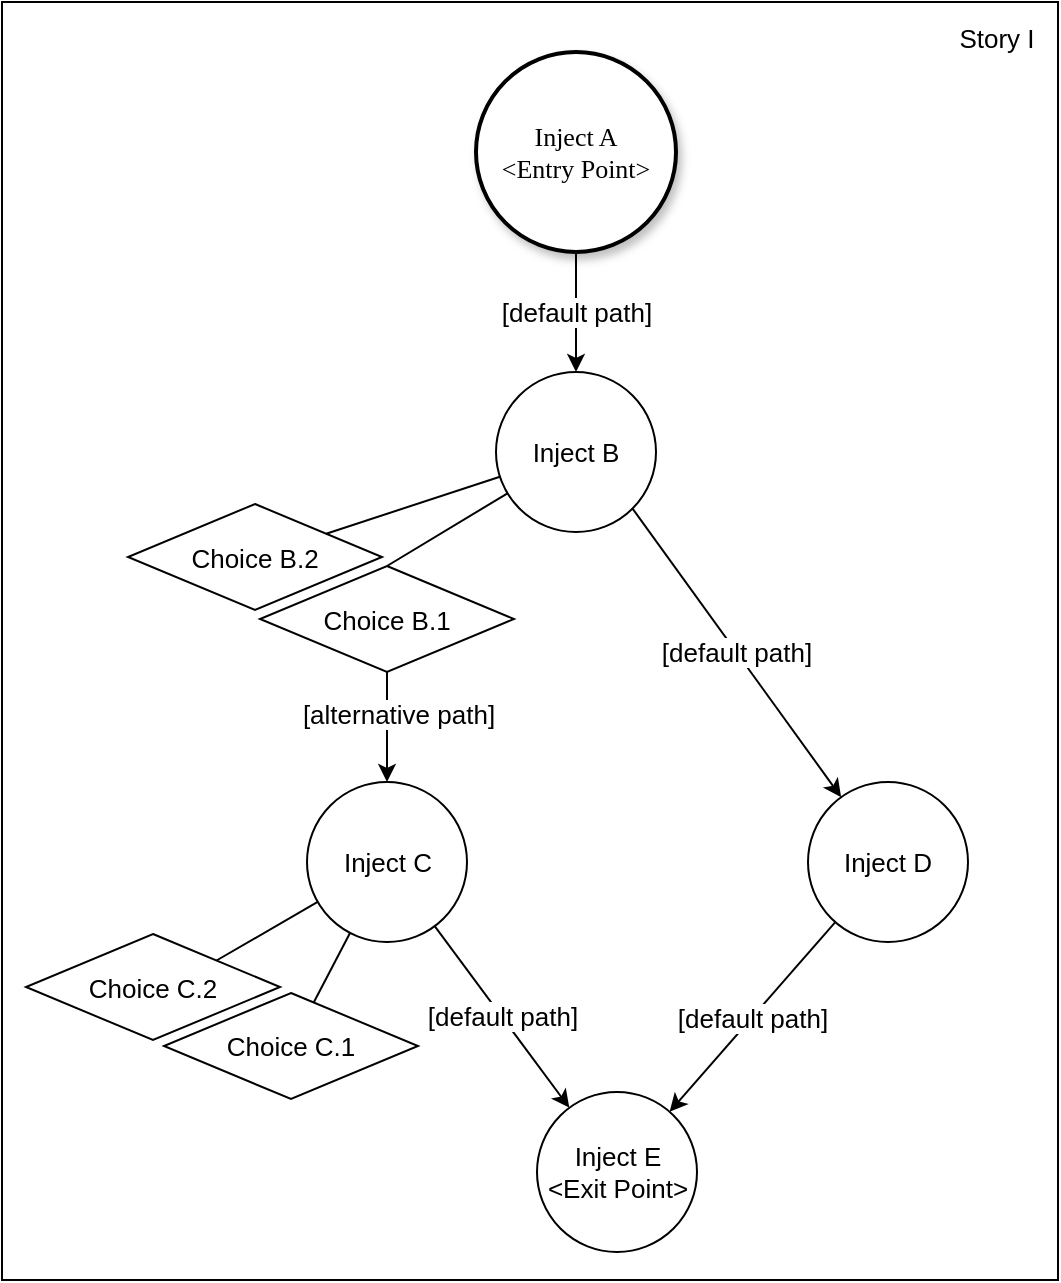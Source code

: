 <mxfile version="14.9.6" type="device" pages="4"><diagram name="Story 1" id="ad52d381-51e7-2e0d-a935-2d0ddd2fd229"><mxGraphModel dx="1185" dy="685" grid="0" gridSize="10" guides="1" tooltips="1" connect="1" arrows="1" fold="1" page="1" pageScale="1" pageWidth="1100" pageHeight="850" background="#ffffff" math="0" shadow="0"><root><mxCell id="0"/><mxCell id="1" parent="0"/><mxCell id="bm_GBEUPmZ6961dPEI18-9" value="" style="rounded=0;whiteSpace=wrap;html=1;fontSize=13;" vertex="1" parent="1"><mxGeometry x="191" y="84" width="528" height="639" as="geometry"/></mxCell><mxCell id="2c924340bb9dbf6c-4" value="Inject A&lt;br style=&quot;font-size: 13px;&quot;&gt;&amp;lt;Entry Point&amp;gt;" style="ellipse;whiteSpace=wrap;html=1;rounded=1;shadow=1;comic=0;labelBackgroundColor=none;strokeWidth=2;fontFamily=Verdana;fontSize=13;align=center;" parent="1" vertex="1"><mxGeometry x="428" y="109" width="100" height="100" as="geometry"/></mxCell><mxCell id="fDs7GfV97UOI4Dj6ymD_-7" value="[alternative path]" style="rounded=0;orthogonalLoop=1;jettySize=auto;html=1;entryX=0.5;entryY=0;entryDx=0;entryDy=0;startArrow=none;fontSize=13;" parent="1" source="fDs7GfV97UOI4Dj6ymD_-23" target="fDs7GfV97UOI4Dj6ymD_-6" edge="1"><mxGeometry x="-0.247" y="5" relative="1" as="geometry"><mxPoint as="offset"/></mxGeometry></mxCell><mxCell id="fDs7GfV97UOI4Dj6ymD_-15" value="[default path]" style="edgeStyle=none;rounded=0;orthogonalLoop=1;jettySize=auto;html=1;startArrow=none;exitX=1;exitY=1;exitDx=0;exitDy=0;fontSize=13;" parent="1" source="fDs7GfV97UOI4Dj6ymD_-1" target="fDs7GfV97UOI4Dj6ymD_-14" edge="1"><mxGeometry relative="1" as="geometry"/></mxCell><mxCell id="fDs7GfV97UOI4Dj6ymD_-1" value="Inject B" style="ellipse;whiteSpace=wrap;html=1;aspect=fixed;fontSize=13;" parent="1" vertex="1"><mxGeometry x="438" y="269" width="80" height="80" as="geometry"/></mxCell><mxCell id="fDs7GfV97UOI4Dj6ymD_-3" value="[default path]" style="endArrow=classic;html=1;entryX=0.5;entryY=0;entryDx=0;entryDy=0;startArrow=none;exitX=0.5;exitY=1;exitDx=0;exitDy=0;fontSize=13;" parent="1" source="2c924340bb9dbf6c-4" target="fDs7GfV97UOI4Dj6ymD_-1" edge="1"><mxGeometry width="50" height="50" relative="1" as="geometry"><mxPoint x="562.205" y="432.168" as="sourcePoint"/><mxPoint x="824" y="387" as="targetPoint"/></mxGeometry></mxCell><mxCell id="fDs7GfV97UOI4Dj6ymD_-5" value="Inject E&lt;br style=&quot;font-size: 13px;&quot;&gt;&amp;lt;Exit Point&amp;gt;" style="ellipse;whiteSpace=wrap;html=1;aspect=fixed;fontSize=13;" parent="1" vertex="1"><mxGeometry x="458.5" y="629" width="80" height="80" as="geometry"/></mxCell><mxCell id="bm_GBEUPmZ6961dPEI18-4" value="[default path]" style="edgeStyle=none;rounded=0;orthogonalLoop=1;jettySize=auto;html=1;fontSize=13;" edge="1" parent="1" source="fDs7GfV97UOI4Dj6ymD_-6" target="fDs7GfV97UOI4Dj6ymD_-5"><mxGeometry relative="1" as="geometry"/></mxCell><mxCell id="fDs7GfV97UOI4Dj6ymD_-6" value="Inject C" style="ellipse;whiteSpace=wrap;html=1;aspect=fixed;fontSize=13;" parent="1" vertex="1"><mxGeometry x="343.5" y="474" width="80" height="80" as="geometry"/></mxCell><mxCell id="bm_GBEUPmZ6961dPEI18-3" value="[default path]" style="edgeStyle=none;rounded=0;orthogonalLoop=1;jettySize=auto;html=1;fontSize=13;" edge="1" parent="1" source="fDs7GfV97UOI4Dj6ymD_-14" target="fDs7GfV97UOI4Dj6ymD_-5"><mxGeometry relative="1" as="geometry"/></mxCell><mxCell id="fDs7GfV97UOI4Dj6ymD_-14" value="Inject D" style="ellipse;whiteSpace=wrap;html=1;aspect=fixed;fontSize=13;" parent="1" vertex="1"><mxGeometry x="594" y="474" width="80" height="80" as="geometry"/></mxCell><mxCell id="fDs7GfV97UOI4Dj6ymD_-23" value="Choice B.1" style="rhombus;whiteSpace=wrap;html=1;fontSize=13;" parent="1" vertex="1"><mxGeometry x="320" y="366" width="127" height="53" as="geometry"/></mxCell><mxCell id="fDs7GfV97UOI4Dj6ymD_-24" value="" style="rounded=0;orthogonalLoop=1;jettySize=auto;html=1;entryX=0.5;entryY=0;entryDx=0;entryDy=0;endArrow=none;fontSize=13;" parent="1" source="fDs7GfV97UOI4Dj6ymD_-1" target="fDs7GfV97UOI4Dj6ymD_-23" edge="1"><mxGeometry relative="1" as="geometry"><mxPoint x="668.551" y="411.845" as="sourcePoint"/><mxPoint x="754" y="362" as="targetPoint"/></mxGeometry></mxCell><mxCell id="fDs7GfV97UOI4Dj6ymD_-25" value="Choice B.2" style="rhombus;whiteSpace=wrap;html=1;fontSize=13;" parent="1" vertex="1"><mxGeometry x="254" y="335" width="127" height="53" as="geometry"/></mxCell><mxCell id="fDs7GfV97UOI4Dj6ymD_-26" value="" style="edgeStyle=none;rounded=0;orthogonalLoop=1;jettySize=auto;html=1;endArrow=none;fontSize=13;" parent="1" source="fDs7GfV97UOI4Dj6ymD_-1" target="fDs7GfV97UOI4Dj6ymD_-25" edge="1"><mxGeometry relative="1" as="geometry"><mxPoint x="671.563" y="445.747" as="sourcePoint"/><mxPoint x="828.441" y="503.239" as="targetPoint"/></mxGeometry></mxCell><mxCell id="fDs7GfV97UOI4Dj6ymD_-27" value="Choice C.1" style="rhombus;whiteSpace=wrap;html=1;fontSize=13;" parent="1" vertex="1"><mxGeometry x="272" y="579.5" width="127" height="53" as="geometry"/></mxCell><mxCell id="fDs7GfV97UOI4Dj6ymD_-28" value="" style="edgeStyle=none;rounded=0;orthogonalLoop=1;jettySize=auto;html=1;endArrow=none;fontSize=13;" parent="1" source="fDs7GfV97UOI4Dj6ymD_-6" target="fDs7GfV97UOI4Dj6ymD_-27" edge="1"><mxGeometry relative="1" as="geometry"><mxPoint x="903.059" y="367.055" as="sourcePoint"/><mxPoint x="1026.913" y="417.015" as="targetPoint"/></mxGeometry></mxCell><mxCell id="fDs7GfV97UOI4Dj6ymD_-29" value="Choice C.2" style="rhombus;whiteSpace=wrap;html=1;fontSize=13;" parent="1" vertex="1"><mxGeometry x="203" y="550" width="127" height="53" as="geometry"/></mxCell><mxCell id="fDs7GfV97UOI4Dj6ymD_-30" value="" style="edgeStyle=none;rounded=0;orthogonalLoop=1;jettySize=auto;html=1;endArrow=none;entryX=1;entryY=0;entryDx=0;entryDy=0;fontSize=13;" parent="1" source="fDs7GfV97UOI4Dj6ymD_-6" target="fDs7GfV97UOI4Dj6ymD_-29" edge="1"><mxGeometry relative="1" as="geometry"><mxPoint x="903.434" y="502.904" as="sourcePoint"/><mxPoint x="283" y="507" as="targetPoint"/></mxGeometry></mxCell><mxCell id="bm_GBEUPmZ6961dPEI18-10" value="Story I" style="text;html=1;align=center;verticalAlign=middle;resizable=0;points=[];autosize=1;strokeColor=none;fontSize=13;" vertex="1" parent="1"><mxGeometry x="664" y="92" width="48" height="20" as="geometry"/></mxCell></root></mxGraphModel></diagram><diagram id="iQARENUhlVRK62glnFcn" name="Scenario with injects"><mxGraphModel dx="1024" dy="592" grid="1" gridSize="10" guides="1" tooltips="1" connect="1" arrows="1" fold="1" page="1" pageScale="1" pageWidth="827" pageHeight="1169" math="0" shadow="0"><root><mxCell id="bryQw8FlRtEspv4kTHgj-0"/><mxCell id="bryQw8FlRtEspv4kTHgj-1" parent="bryQw8FlRtEspv4kTHgj-0"/><mxCell id="NBiVa0zdDz0V6getnNJr-37" style="edgeStyle=none;rounded=0;orthogonalLoop=1;jettySize=auto;html=1;entryX=1;entryY=0;entryDx=0;entryDy=0;endArrow=none;endFill=0;" parent="bryQw8FlRtEspv4kTHgj-1" source="NBiVa0zdDz0V6getnNJr-20" target="NBiVa0zdDz0V6getnNJr-36" edge="1"><mxGeometry relative="1" as="geometry"/></mxCell><mxCell id="NBiVa0zdDz0V6getnNJr-38" style="edgeStyle=none;rounded=0;orthogonalLoop=1;jettySize=auto;html=1;entryX=0;entryY=0;entryDx=0;entryDy=0;endArrow=none;endFill=0;" parent="bryQw8FlRtEspv4kTHgj-1" source="NBiVa0zdDz0V6getnNJr-20" target="NBiVa0zdDz0V6getnNJr-36" edge="1"><mxGeometry relative="1" as="geometry"/></mxCell><mxCell id="NBiVa0zdDz0V6getnNJr-20" value="Scenario" style="shape=trapezoid;perimeter=trapezoidPerimeter;whiteSpace=wrap;html=1;fixedSize=1;" parent="bryQw8FlRtEspv4kTHgj-1" vertex="1"><mxGeometry x="240" y="420" width="310" height="60" as="geometry"/></mxCell><mxCell id="NBiVa0zdDz0V6getnNJr-32" style="edgeStyle=none;rounded=0;orthogonalLoop=1;jettySize=auto;html=1;entryX=0;entryY=0;entryDx=0;entryDy=0;exitX=0.174;exitY=1.025;exitDx=0;exitDy=0;exitPerimeter=0;endArrow=none;endFill=0;" parent="bryQw8FlRtEspv4kTHgj-1" source="NBiVa0zdDz0V6getnNJr-22" target="NBiVa0zdDz0V6getnNJr-31" edge="1"><mxGeometry relative="1" as="geometry"/></mxCell><mxCell id="NBiVa0zdDz0V6getnNJr-33" style="edgeStyle=none;rounded=0;orthogonalLoop=1;jettySize=auto;html=1;exitX=0.329;exitY=0.981;exitDx=0;exitDy=0;exitPerimeter=0;entryX=1;entryY=0;entryDx=0;entryDy=0;endArrow=none;endFill=0;" parent="bryQw8FlRtEspv4kTHgj-1" source="NBiVa0zdDz0V6getnNJr-22" target="NBiVa0zdDz0V6getnNJr-31" edge="1"><mxGeometry relative="1" as="geometry"/></mxCell><mxCell id="NBiVa0zdDz0V6getnNJr-31" value="" style="swimlane;startSize=0;" parent="bryQw8FlRtEspv4kTHgj-1" vertex="1"><mxGeometry x="13" y="710" width="800" height="260" as="geometry"><mxRectangle x="13" y="710" width="50" height="40" as="alternateBounds"/></mxGeometry></mxCell><mxCell id="NBiVa0zdDz0V6getnNJr-0" value="Inject A&lt;br&gt;&amp;lt;Entry Point&amp;gt;" style="ellipse;whiteSpace=wrap;html=1;rounded=1;shadow=1;comic=0;labelBackgroundColor=none;strokeWidth=2;fontFamily=Verdana;fontSize=12;align=center;" parent="NBiVa0zdDz0V6getnNJr-31" vertex="1"><mxGeometry x="5" y="85" width="100" height="100" as="geometry"/></mxCell><mxCell id="NBiVa0zdDz0V6getnNJr-10" value="Transition 1" style="rhombus;whiteSpace=wrap;html=1;" parent="NBiVa0zdDz0V6getnNJr-31" vertex="1"><mxGeometry x="127" y="109" width="127" height="53" as="geometry"/></mxCell><mxCell id="NBiVa0zdDz0V6getnNJr-3" value="Inject B" style="ellipse;whiteSpace=wrap;html=1;aspect=fixed;" parent="NBiVa0zdDz0V6getnNJr-31" vertex="1"><mxGeometry x="285" y="95" width="80" height="80" as="geometry"/></mxCell><mxCell id="NBiVa0zdDz0V6getnNJr-12" value="Transition 2" style="rhombus;whiteSpace=wrap;html=1;" parent="NBiVa0zdDz0V6getnNJr-31" vertex="1"><mxGeometry x="343" y="28.5" width="127" height="53" as="geometry"/></mxCell><mxCell id="NBiVa0zdDz0V6getnNJr-14" value="Transition 3" style="rhombus;whiteSpace=wrap;html=1;" parent="NBiVa0zdDz0V6getnNJr-31" vertex="1"><mxGeometry x="343" y="193.5" width="127" height="53" as="geometry"/></mxCell><mxCell id="NBiVa0zdDz0V6getnNJr-9" value="Inject D" style="ellipse;whiteSpace=wrap;html=1;aspect=fixed;" parent="NBiVa0zdDz0V6getnNJr-31" vertex="1"><mxGeometry x="517" y="180" width="80" height="80" as="geometry"/></mxCell><mxCell id="NBiVa0zdDz0V6getnNJr-18" value="Transition 5" style="rhombus;whiteSpace=wrap;html=1;" parent="NBiVa0zdDz0V6getnNJr-31" vertex="1"><mxGeometry x="623" y="193.5" width="127" height="53" as="geometry"/></mxCell><mxCell id="NBiVa0zdDz0V6getnNJr-5" value="Inject E" style="ellipse;whiteSpace=wrap;html=1;aspect=fixed;" parent="NBiVa0zdDz0V6getnNJr-31" vertex="1"><mxGeometry x="715" y="95" width="80" height="80" as="geometry"/></mxCell><mxCell id="NBiVa0zdDz0V6getnNJr-16" value="Transition 4" style="rhombus;whiteSpace=wrap;html=1;" parent="NBiVa0zdDz0V6getnNJr-31" vertex="1"><mxGeometry x="615" y="28.5" width="127" height="53" as="geometry"/></mxCell><mxCell id="NBiVa0zdDz0V6getnNJr-7" value="Inject C" style="ellipse;whiteSpace=wrap;html=1;aspect=fixed;" parent="NBiVa0zdDz0V6getnNJr-31" vertex="1"><mxGeometry x="517" y="15" width="80" height="80" as="geometry"/></mxCell><mxCell id="NBiVa0zdDz0V6getnNJr-11" value="" style="endArrow=none;html=1;entryX=0;entryY=0.5;entryDx=0;entryDy=0;" parent="NBiVa0zdDz0V6getnNJr-31" source="NBiVa0zdDz0V6getnNJr-0" target="NBiVa0zdDz0V6getnNJr-10" edge="1"><mxGeometry width="50" height="50" relative="1" as="geometry"><mxPoint x="107" y="130" as="sourcePoint"/><mxPoint x="287" y="130" as="targetPoint"/></mxGeometry></mxCell><mxCell id="NBiVa0zdDz0V6getnNJr-4" value="" style="endArrow=classic;html=1;entryX=0;entryY=0.5;entryDx=0;entryDy=0;startArrow=none;" parent="NBiVa0zdDz0V6getnNJr-31" source="NBiVa0zdDz0V6getnNJr-10" target="NBiVa0zdDz0V6getnNJr-3" edge="1"><mxGeometry width="50" height="50" relative="1" as="geometry"><mxPoint x="467" y="135" as="sourcePoint"/><mxPoint x="517" y="85" as="targetPoint"/></mxGeometry></mxCell><mxCell id="NBiVa0zdDz0V6getnNJr-13" value="" style="rounded=0;orthogonalLoop=1;jettySize=auto;html=1;entryX=0;entryY=0.5;entryDx=0;entryDy=0;endArrow=none;" parent="NBiVa0zdDz0V6getnNJr-31" source="NBiVa0zdDz0V6getnNJr-3" target="NBiVa0zdDz0V6getnNJr-12" edge="1"><mxGeometry relative="1" as="geometry"><mxPoint x="361.551" y="109.845" as="sourcePoint"/><mxPoint x="447" y="60" as="targetPoint"/></mxGeometry></mxCell><mxCell id="NBiVa0zdDz0V6getnNJr-15" value="" style="edgeStyle=none;rounded=0;orthogonalLoop=1;jettySize=auto;html=1;endArrow=none;" parent="NBiVa0zdDz0V6getnNJr-31" source="NBiVa0zdDz0V6getnNJr-3" target="NBiVa0zdDz0V6getnNJr-14" edge="1"><mxGeometry relative="1" as="geometry"><mxPoint x="364.563" y="143.747" as="sourcePoint"/><mxPoint x="521.441" y="201.239" as="targetPoint"/></mxGeometry></mxCell><mxCell id="NBiVa0zdDz0V6getnNJr-2" style="edgeStyle=none;rounded=0;orthogonalLoop=1;jettySize=auto;html=1;startArrow=none;" parent="NBiVa0zdDz0V6getnNJr-31" source="NBiVa0zdDz0V6getnNJr-14" target="NBiVa0zdDz0V6getnNJr-9" edge="1"><mxGeometry relative="1" as="geometry"/></mxCell><mxCell id="NBiVa0zdDz0V6getnNJr-19" value="" style="edgeStyle=none;rounded=0;orthogonalLoop=1;jettySize=auto;html=1;entryX=0;entryY=0.5;entryDx=0;entryDy=0;endArrow=none;" parent="NBiVa0zdDz0V6getnNJr-31" source="NBiVa0zdDz0V6getnNJr-9" target="NBiVa0zdDz0V6getnNJr-18" edge="1"><mxGeometry relative="1" as="geometry"><mxPoint x="596.434" y="200.904" as="sourcePoint"/><mxPoint x="721" y="153.04" as="targetPoint"/></mxGeometry></mxCell><mxCell id="NBiVa0zdDz0V6getnNJr-8" style="edgeStyle=none;rounded=0;orthogonalLoop=1;jettySize=auto;html=1;entryX=0.15;entryY=0.938;entryDx=0;entryDy=0;entryPerimeter=0;startArrow=none;" parent="NBiVa0zdDz0V6getnNJr-31" source="NBiVa0zdDz0V6getnNJr-18" target="NBiVa0zdDz0V6getnNJr-5" edge="1"><mxGeometry relative="1" as="geometry"/></mxCell><mxCell id="NBiVa0zdDz0V6getnNJr-6" style="edgeStyle=none;rounded=0;orthogonalLoop=1;jettySize=auto;html=1;startArrow=none;" parent="NBiVa0zdDz0V6getnNJr-31" source="NBiVa0zdDz0V6getnNJr-16" target="NBiVa0zdDz0V6getnNJr-5" edge="1"><mxGeometry relative="1" as="geometry"/></mxCell><mxCell id="NBiVa0zdDz0V6getnNJr-1" style="rounded=0;orthogonalLoop=1;jettySize=auto;html=1;entryX=0;entryY=0.5;entryDx=0;entryDy=0;startArrow=none;" parent="NBiVa0zdDz0V6getnNJr-31" source="NBiVa0zdDz0V6getnNJr-12" target="NBiVa0zdDz0V6getnNJr-7" edge="1"><mxGeometry relative="1" as="geometry"/></mxCell><mxCell id="NBiVa0zdDz0V6getnNJr-17" value="" style="edgeStyle=none;rounded=0;orthogonalLoop=1;jettySize=auto;html=1;endArrow=none;" parent="NBiVa0zdDz0V6getnNJr-31" source="NBiVa0zdDz0V6getnNJr-7" target="NBiVa0zdDz0V6getnNJr-16" edge="1"><mxGeometry relative="1" as="geometry"><mxPoint x="596.059" y="65.055" as="sourcePoint"/><mxPoint x="719.913" y="115.015" as="targetPoint"/></mxGeometry></mxCell><mxCell id="NBiVa0zdDz0V6getnNJr-36" value="" style="swimlane;startSize=0;" parent="bryQw8FlRtEspv4kTHgj-1" vertex="1"><mxGeometry x="240" y="530" width="320" height="110" as="geometry"><mxRectangle x="240" y="530" width="50" height="40" as="alternateBounds"/></mxGeometry></mxCell><mxCell id="NBiVa0zdDz0V6getnNJr-22" value="Story 1" style="shape=xor;whiteSpace=wrap;html=1;" parent="NBiVa0zdDz0V6getnNJr-36" vertex="1"><mxGeometry x="10" y="15" width="91" height="80" as="geometry"/></mxCell><mxCell id="NBiVa0zdDz0V6getnNJr-23" value="Story 2" style="shape=xor;whiteSpace=wrap;html=1;" parent="NBiVa0zdDz0V6getnNJr-36" vertex="1"><mxGeometry x="120" y="15" width="91" height="80" as="geometry"/></mxCell><mxCell id="NBiVa0zdDz0V6getnNJr-24" value="Story 3" style="shape=xor;whiteSpace=wrap;html=1;" parent="NBiVa0zdDz0V6getnNJr-36" vertex="1"><mxGeometry x="219" y="15" width="91" height="80" as="geometry"/></mxCell><mxCell id="NBiVa0zdDz0V6getnNJr-26" style="edgeStyle=none;rounded=0;orthogonalLoop=1;jettySize=auto;html=1;exitX=1;exitY=0.5;exitDx=0;exitDy=0;exitPerimeter=0;entryX=0.25;entryY=0.5;entryDx=0;entryDy=0;entryPerimeter=0;" parent="NBiVa0zdDz0V6getnNJr-36" source="NBiVa0zdDz0V6getnNJr-22" target="NBiVa0zdDz0V6getnNJr-23" edge="1"><mxGeometry relative="1" as="geometry"/></mxCell><mxCell id="NBiVa0zdDz0V6getnNJr-27" style="edgeStyle=none;rounded=0;orthogonalLoop=1;jettySize=auto;html=1;exitX=1;exitY=0.5;exitDx=0;exitDy=0;exitPerimeter=0;entryX=0.25;entryY=0.5;entryDx=0;entryDy=0;entryPerimeter=0;" parent="NBiVa0zdDz0V6getnNJr-36" source="NBiVa0zdDz0V6getnNJr-23" target="NBiVa0zdDz0V6getnNJr-24" edge="1"><mxGeometry relative="1" as="geometry"/></mxCell></root></mxGraphModel></diagram><diagram id="iitEFdBDxFBhByenX5AZ" name="Scenario without injects"><mxGraphModel dx="1024" dy="592" grid="0" gridSize="10" guides="1" tooltips="1" connect="1" arrows="1" fold="1" page="1" pageScale="1" pageWidth="827" pageHeight="1169" math="0" shadow="0"><root><mxCell id="PhNuLpfRai5CpXwvwdwG-0"/><mxCell id="PhNuLpfRai5CpXwvwdwG-1" parent="PhNuLpfRai5CpXwvwdwG-0"/><mxCell id="c7tl8i1ePF_zMV1UBZVg-0" style="edgeStyle=none;rounded=0;orthogonalLoop=1;jettySize=auto;html=1;entryX=1;entryY=0;entryDx=0;entryDy=0;endArrow=none;endFill=0;" parent="PhNuLpfRai5CpXwvwdwG-1" source="c7tl8i1ePF_zMV1UBZVg-2" target="c7tl8i1ePF_zMV1UBZVg-3" edge="1"><mxGeometry relative="1" as="geometry"/></mxCell><mxCell id="c7tl8i1ePF_zMV1UBZVg-1" style="edgeStyle=none;rounded=0;orthogonalLoop=1;jettySize=auto;html=1;entryX=0;entryY=0;entryDx=0;entryDy=0;endArrow=none;endFill=0;" parent="PhNuLpfRai5CpXwvwdwG-1" source="c7tl8i1ePF_zMV1UBZVg-2" target="c7tl8i1ePF_zMV1UBZVg-3" edge="1"><mxGeometry relative="1" as="geometry"/></mxCell><mxCell id="c7tl8i1ePF_zMV1UBZVg-2" value="Scenario" style="shape=trapezoid;perimeter=trapezoidPerimeter;whiteSpace=wrap;html=1;fixedSize=1;" parent="PhNuLpfRai5CpXwvwdwG-1" vertex="1"><mxGeometry x="240" y="420" width="310" height="60" as="geometry"/></mxCell><mxCell id="c7tl8i1ePF_zMV1UBZVg-3" value="" style="swimlane;startSize=0;" parent="PhNuLpfRai5CpXwvwdwG-1" vertex="1"><mxGeometry x="240" y="530" width="320" height="110" as="geometry"><mxRectangle x="240" y="530" width="50" height="40" as="alternateBounds"/></mxGeometry></mxCell><mxCell id="c7tl8i1ePF_zMV1UBZVg-4" value="Story 1" style="shape=xor;whiteSpace=wrap;html=1;" parent="c7tl8i1ePF_zMV1UBZVg-3" vertex="1"><mxGeometry x="10" y="15" width="91" height="80" as="geometry"/></mxCell><mxCell id="c7tl8i1ePF_zMV1UBZVg-5" value="Story 2" style="shape=xor;whiteSpace=wrap;html=1;" parent="c7tl8i1ePF_zMV1UBZVg-3" vertex="1"><mxGeometry x="120" y="15" width="91" height="80" as="geometry"/></mxCell><mxCell id="c7tl8i1ePF_zMV1UBZVg-6" value="Story 3" style="shape=xor;whiteSpace=wrap;html=1;" parent="c7tl8i1ePF_zMV1UBZVg-3" vertex="1"><mxGeometry x="219" y="15" width="91" height="80" as="geometry"/></mxCell><mxCell id="c7tl8i1ePF_zMV1UBZVg-7" style="edgeStyle=none;rounded=0;orthogonalLoop=1;jettySize=auto;html=1;exitX=1;exitY=0.5;exitDx=0;exitDy=0;exitPerimeter=0;entryX=0.25;entryY=0.5;entryDx=0;entryDy=0;entryPerimeter=0;" parent="c7tl8i1ePF_zMV1UBZVg-3" source="c7tl8i1ePF_zMV1UBZVg-4" target="c7tl8i1ePF_zMV1UBZVg-5" edge="1"><mxGeometry relative="1" as="geometry"/></mxCell><mxCell id="c7tl8i1ePF_zMV1UBZVg-8" style="edgeStyle=none;rounded=0;orthogonalLoop=1;jettySize=auto;html=1;exitX=1;exitY=0.5;exitDx=0;exitDy=0;exitPerimeter=0;entryX=0.25;entryY=0.5;entryDx=0;entryDy=0;entryPerimeter=0;" parent="c7tl8i1ePF_zMV1UBZVg-3" source="c7tl8i1ePF_zMV1UBZVg-5" target="c7tl8i1ePF_zMV1UBZVg-6" edge="1"><mxGeometry relative="1" as="geometry"/></mxCell></root></mxGraphModel></diagram><diagram id="HZMhirrfxYMKCtkRV6Af" name="Scenario with target group and variables"><mxGraphModel dx="1024" dy="592" grid="0" gridSize="10" guides="1" tooltips="1" connect="1" arrows="1" fold="1" page="1" pageScale="1" pageWidth="827" pageHeight="1169" math="0" shadow="0"><root><mxCell id="GoC9WV2_SiUDgnG04lrn-0"/><mxCell id="GoC9WV2_SiUDgnG04lrn-1" parent="GoC9WV2_SiUDgnG04lrn-0"/><mxCell id="b1RP7KJv9ZKQ7gTB8dmE-0" style="edgeStyle=none;rounded=0;orthogonalLoop=1;jettySize=auto;html=1;entryX=1;entryY=0;entryDx=0;entryDy=0;endArrow=none;endFill=0;" parent="GoC9WV2_SiUDgnG04lrn-1" source="b1RP7KJv9ZKQ7gTB8dmE-2" target="b1RP7KJv9ZKQ7gTB8dmE-3" edge="1"><mxGeometry relative="1" as="geometry"/></mxCell><mxCell id="b1RP7KJv9ZKQ7gTB8dmE-1" style="edgeStyle=none;rounded=0;orthogonalLoop=1;jettySize=auto;html=1;entryX=0;entryY=0;entryDx=0;entryDy=0;endArrow=none;endFill=0;" parent="GoC9WV2_SiUDgnG04lrn-1" source="b1RP7KJv9ZKQ7gTB8dmE-2" target="b1RP7KJv9ZKQ7gTB8dmE-3" edge="1"><mxGeometry relative="1" as="geometry"/></mxCell><mxCell id="b1RP7KJv9ZKQ7gTB8dmE-15" style="edgeStyle=none;rounded=0;orthogonalLoop=1;jettySize=auto;html=1;entryX=1;entryY=1;entryDx=0;entryDy=0;endArrow=none;endFill=0;" parent="GoC9WV2_SiUDgnG04lrn-1" source="b1RP7KJv9ZKQ7gTB8dmE-2" target="b1RP7KJv9ZKQ7gTB8dmE-9" edge="1"><mxGeometry relative="1" as="geometry"/></mxCell><mxCell id="b1RP7KJv9ZKQ7gTB8dmE-16" style="edgeStyle=none;rounded=0;orthogonalLoop=1;jettySize=auto;html=1;entryX=0;entryY=0;entryDx=0;entryDy=0;endArrow=none;endFill=0;" parent="GoC9WV2_SiUDgnG04lrn-1" source="b1RP7KJv9ZKQ7gTB8dmE-2" target="b1RP7KJv9ZKQ7gTB8dmE-9" edge="1"><mxGeometry relative="1" as="geometry"/></mxCell><mxCell id="b1RP7KJv9ZKQ7gTB8dmE-2" value="Scenario" style="shape=trapezoid;perimeter=trapezoidPerimeter;whiteSpace=wrap;html=1;fixedSize=1;" parent="GoC9WV2_SiUDgnG04lrn-1" vertex="1"><mxGeometry x="320" y="350" width="320" height="70" as="geometry"/></mxCell><mxCell id="b1RP7KJv9ZKQ7gTB8dmE-3" value="Stories" style="swimlane;startSize=20;" parent="GoC9WV2_SiUDgnG04lrn-1" vertex="1" collapsed="1"><mxGeometry x="440" y="472" width="80" height="40" as="geometry"><mxRectangle x="330" y="460" width="320" height="120" as="alternateBounds"/></mxGeometry></mxCell><mxCell id="b1RP7KJv9ZKQ7gTB8dmE-4" value="Story 1" style="shape=xor;whiteSpace=wrap;html=1;" parent="b1RP7KJv9ZKQ7gTB8dmE-3" vertex="1"><mxGeometry x="10" y="30" width="91" height="80" as="geometry"/></mxCell><mxCell id="b1RP7KJv9ZKQ7gTB8dmE-5" value="Story 2" style="shape=xor;whiteSpace=wrap;html=1;" parent="b1RP7KJv9ZKQ7gTB8dmE-3" vertex="1"><mxGeometry x="120" y="30" width="91" height="80" as="geometry"/></mxCell><mxCell id="b1RP7KJv9ZKQ7gTB8dmE-6" value="Story 3" style="shape=xor;whiteSpace=wrap;html=1;" parent="b1RP7KJv9ZKQ7gTB8dmE-3" vertex="1"><mxGeometry x="219" y="30" width="91" height="80" as="geometry"/></mxCell><mxCell id="b1RP7KJv9ZKQ7gTB8dmE-7" style="edgeStyle=none;rounded=0;orthogonalLoop=1;jettySize=auto;html=1;exitX=1;exitY=0.5;exitDx=0;exitDy=0;exitPerimeter=0;entryX=0.25;entryY=0.5;entryDx=0;entryDy=0;entryPerimeter=0;" parent="b1RP7KJv9ZKQ7gTB8dmE-3" source="b1RP7KJv9ZKQ7gTB8dmE-4" target="b1RP7KJv9ZKQ7gTB8dmE-5" edge="1"><mxGeometry relative="1" as="geometry"/></mxCell><mxCell id="b1RP7KJv9ZKQ7gTB8dmE-8" style="edgeStyle=none;rounded=0;orthogonalLoop=1;jettySize=auto;html=1;exitX=1;exitY=0.5;exitDx=0;exitDy=0;exitPerimeter=0;entryX=0.25;entryY=0.5;entryDx=0;entryDy=0;entryPerimeter=0;" parent="b1RP7KJv9ZKQ7gTB8dmE-3" source="b1RP7KJv9ZKQ7gTB8dmE-5" target="b1RP7KJv9ZKQ7gTB8dmE-6" edge="1"><mxGeometry relative="1" as="geometry"/></mxCell><mxCell id="b1RP7KJv9ZKQ7gTB8dmE-9" value="Scenario Variables" style="swimlane;startSize=20;align=center;" parent="GoC9WV2_SiUDgnG04lrn-1" vertex="1" collapsed="1"><mxGeometry x="260" y="470" width="140" height="40" as="geometry"><mxRectangle x="60" y="200" width="320" height="130" as="alternateBounds"/></mxGeometry></mxCell><mxCell id="b1RP7KJv9ZKQ7gTB8dmE-17" value="Variable 1" style="rounded=1;whiteSpace=wrap;html=1;align=center;" parent="b1RP7KJv9ZKQ7gTB8dmE-9" vertex="1"><mxGeometry x="10" y="45" width="90" height="40" as="geometry"/></mxCell><mxCell id="b1RP7KJv9ZKQ7gTB8dmE-19" value="Variable 2" style="rounded=1;whiteSpace=wrap;html=1;align=center;" parent="b1RP7KJv9ZKQ7gTB8dmE-9" vertex="1"><mxGeometry x="115" y="45" width="90" height="40" as="geometry"/></mxCell><mxCell id="b1RP7KJv9ZKQ7gTB8dmE-20" value="Variable 3" style="rounded=1;whiteSpace=wrap;html=1;align=center;" parent="b1RP7KJv9ZKQ7gTB8dmE-9" vertex="1"><mxGeometry x="220" y="45" width="90" height="40" as="geometry"/></mxCell><mxCell id="b1RP7KJv9ZKQ7gTB8dmE-21" value="Target Group" style="swimlane;startSize=20;align=center;" parent="GoC9WV2_SiUDgnG04lrn-1" vertex="1" collapsed="1"><mxGeometry x="560" y="470" width="140" height="40" as="geometry"><mxRectangle x="470" y="200" width="320" height="130" as="alternateBounds"/></mxGeometry></mxCell><mxCell id="b1RP7KJv9ZKQ7gTB8dmE-22" value="Keyword 1" style="rounded=0;whiteSpace=wrap;html=1;align=center;" parent="b1RP7KJv9ZKQ7gTB8dmE-21" vertex="1"><mxGeometry x="10" y="45" width="90" height="40" as="geometry"/></mxCell><mxCell id="b1RP7KJv9ZKQ7gTB8dmE-23" value="Keyword 2" style="rounded=0;whiteSpace=wrap;html=1;align=center;" parent="b1RP7KJv9ZKQ7gTB8dmE-21" vertex="1"><mxGeometry x="115" y="45" width="90" height="40" as="geometry"/></mxCell><mxCell id="b1RP7KJv9ZKQ7gTB8dmE-24" value="Keyword 3" style="rounded=0;whiteSpace=wrap;html=1;align=center;" parent="b1RP7KJv9ZKQ7gTB8dmE-21" vertex="1"><mxGeometry x="220" y="45" width="90" height="40" as="geometry"/></mxCell><mxCell id="b1RP7KJv9ZKQ7gTB8dmE-25" style="edgeStyle=none;rounded=0;orthogonalLoop=1;jettySize=auto;html=1;entryX=0;entryY=1;entryDx=0;entryDy=0;endArrow=none;endFill=0;" parent="GoC9WV2_SiUDgnG04lrn-1" source="b1RP7KJv9ZKQ7gTB8dmE-2" target="b1RP7KJv9ZKQ7gTB8dmE-21" edge="1"><mxGeometry relative="1" as="geometry"><mxPoint x="410" y="360.0" as="sourcePoint"/><mxPoint x="390" y="210.0" as="targetPoint"/></mxGeometry></mxCell><mxCell id="b1RP7KJv9ZKQ7gTB8dmE-26" style="edgeStyle=none;rounded=0;orthogonalLoop=1;jettySize=auto;html=1;endArrow=none;endFill=0;exitX=1;exitY=0;exitDx=0;exitDy=0;" parent="GoC9WV2_SiUDgnG04lrn-1" source="b1RP7KJv9ZKQ7gTB8dmE-21" target="b1RP7KJv9ZKQ7gTB8dmE-2" edge="1"><mxGeometry relative="1" as="geometry"><mxPoint x="710" y="350" as="sourcePoint"/><mxPoint x="480" y="340.0" as="targetPoint"/></mxGeometry></mxCell></root></mxGraphModel></diagram></mxfile>